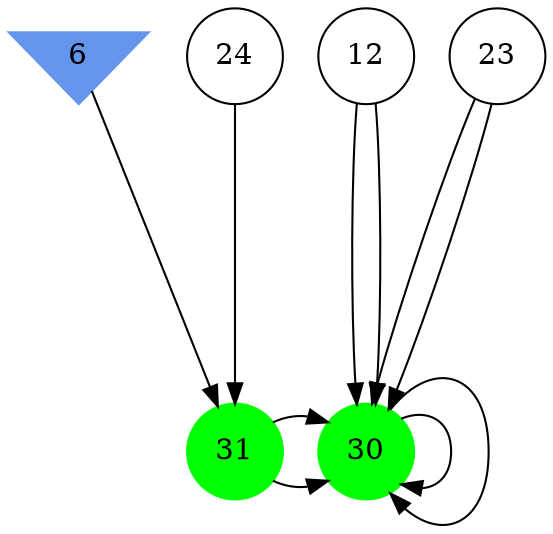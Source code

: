 digraph brain {
	ranksep=2.0;
	6 [shape=invtriangle,style=filled,color=cornflowerblue];
	12 [shape=circle,color=black];
	23 [shape=circle,color=black];
	24 [shape=circle,color=black];
	30 [shape=circle,style=filled,color=green];
	31 [shape=circle,style=filled,color=green];
	31	->	30;
	31	->	30;
	30	->	30;
	30	->	30;
	23	->	30;
	23	->	30;
	12	->	30;
	12	->	30;
	6	->	31;
	24	->	31;
	{ rank=same; 6; }
	{ rank=same; 12; 23; 24; }
	{ rank=same; 30; 31; }
}
